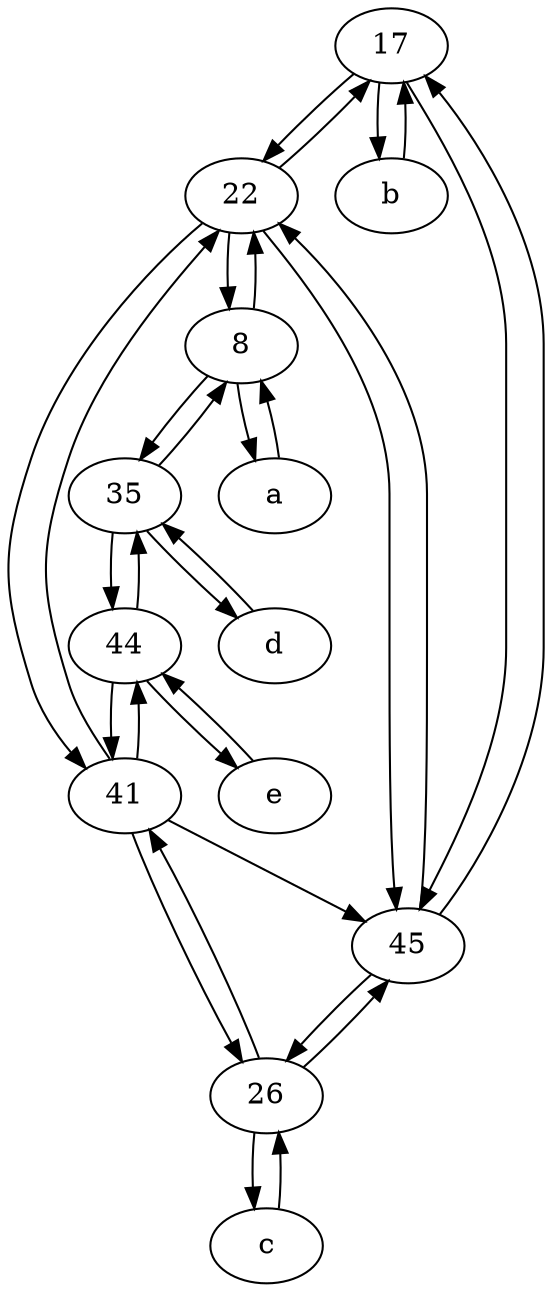 digraph  {
	17;
	44;
	35;
	22;
	26;
	c [pos="20,10!"];
	d [pos="20,30!"];
	b [pos="50,20!"];
	45;
	41;
	e [pos="30,50!"];
	8;
	a [pos="40,10!"];
	8 -> 22;
	17 -> 45;
	17 -> b;
	d -> 35;
	41 -> 45;
	41 -> 44;
	26 -> 45;
	22 -> 17;
	35 -> 44;
	8 -> 35;
	35 -> 8;
	44 -> 41;
	45 -> 22;
	17 -> 22;
	26 -> c;
	45 -> 26;
	41 -> 26;
	22 -> 45;
	22 -> 41;
	26 -> 41;
	b -> 17;
	44 -> e;
	e -> 44;
	8 -> a;
	c -> 26;
	41 -> 22;
	44 -> 35;
	35 -> d;
	a -> 8;
	45 -> 17;
	22 -> 8;

	}